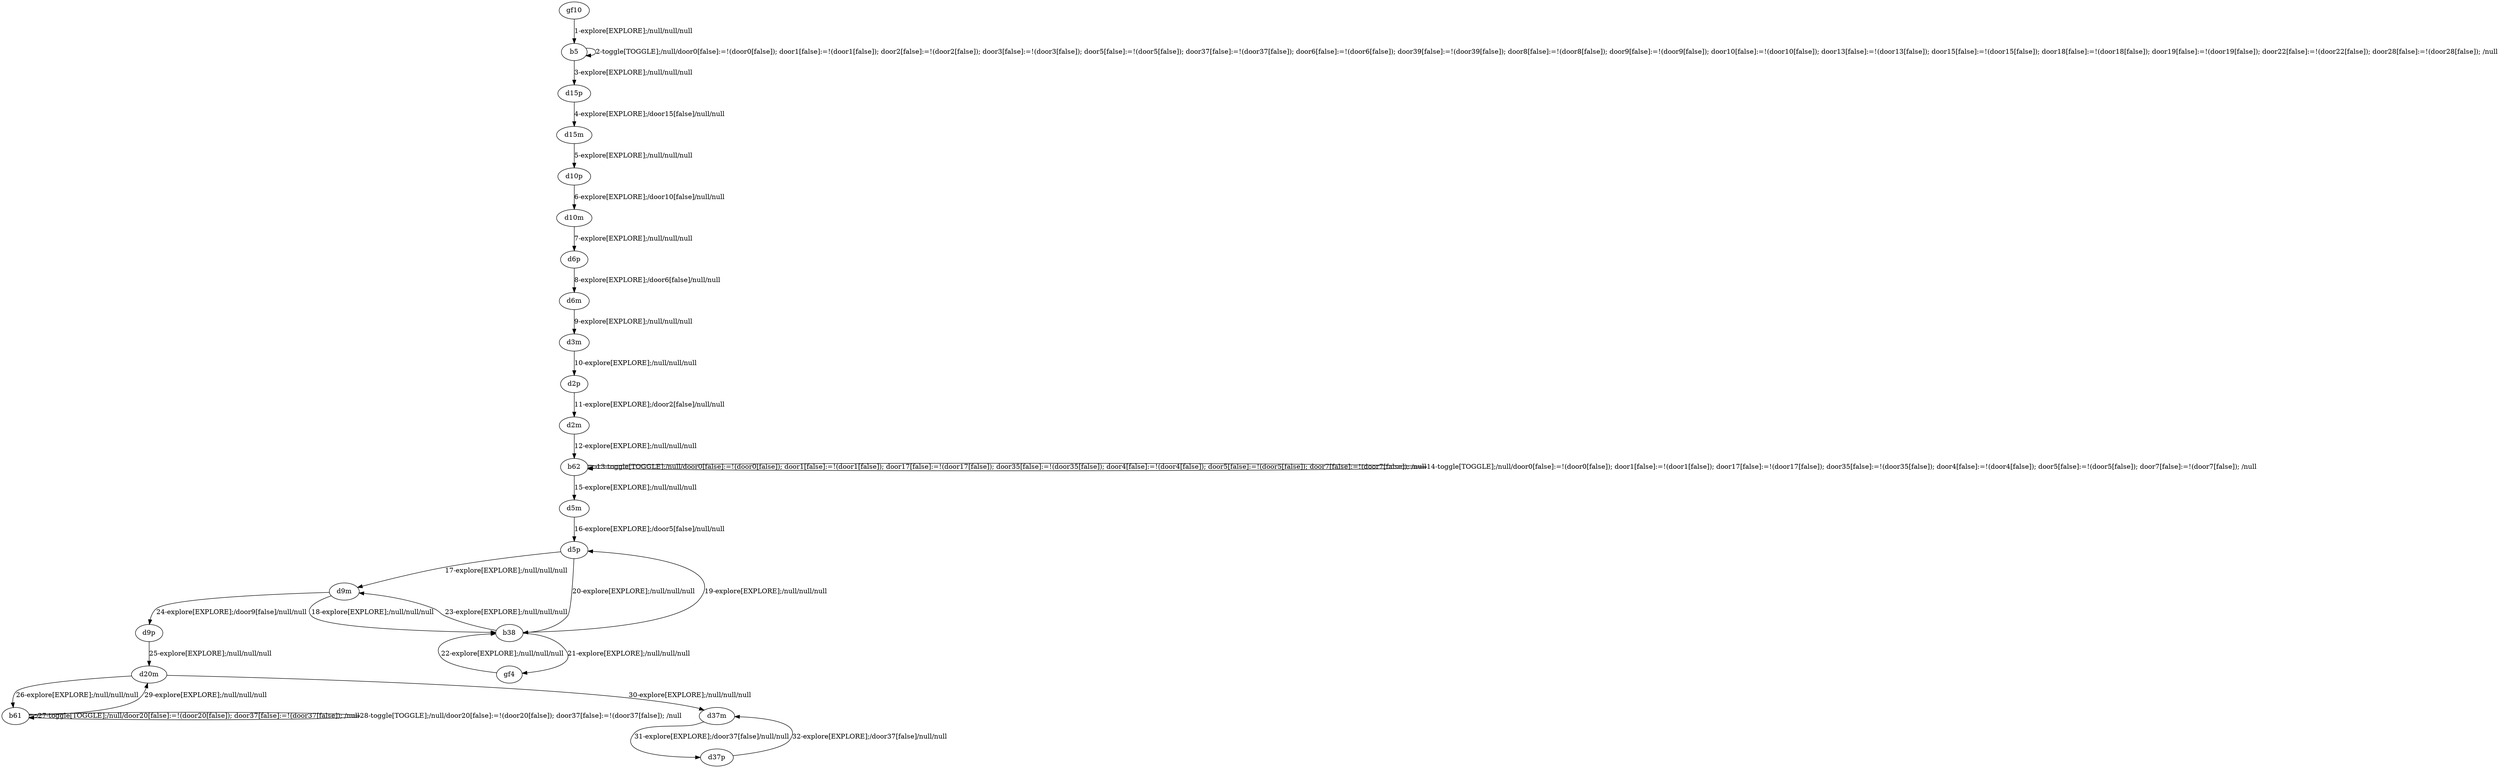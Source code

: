 # Total number of goals covered by this test: 2
# d37p --> d37m
# d37m --> d37p

digraph g {
"gf10" -> "b5" [label = "1-explore[EXPLORE];/null/null/null"];
"b5" -> "b5" [label = "2-toggle[TOGGLE];/null/door0[false]:=!(door0[false]); door1[false]:=!(door1[false]); door2[false]:=!(door2[false]); door3[false]:=!(door3[false]); door5[false]:=!(door5[false]); door37[false]:=!(door37[false]); door6[false]:=!(door6[false]); door39[false]:=!(door39[false]); door8[false]:=!(door8[false]); door9[false]:=!(door9[false]); door10[false]:=!(door10[false]); door13[false]:=!(door13[false]); door15[false]:=!(door15[false]); door18[false]:=!(door18[false]); door19[false]:=!(door19[false]); door22[false]:=!(door22[false]); door28[false]:=!(door28[false]); /null"];
"b5" -> "d15p" [label = "3-explore[EXPLORE];/null/null/null"];
"d15p" -> "d15m" [label = "4-explore[EXPLORE];/door15[false]/null/null"];
"d15m" -> "d10p" [label = "5-explore[EXPLORE];/null/null/null"];
"d10p" -> "d10m" [label = "6-explore[EXPLORE];/door10[false]/null/null"];
"d10m" -> "d6p" [label = "7-explore[EXPLORE];/null/null/null"];
"d6p" -> "d6m" [label = "8-explore[EXPLORE];/door6[false]/null/null"];
"d6m" -> "d3m" [label = "9-explore[EXPLORE];/null/null/null"];
"d3m" -> "d2p" [label = "10-explore[EXPLORE];/null/null/null"];
"d2p" -> "d2m" [label = "11-explore[EXPLORE];/door2[false]/null/null"];
"d2m" -> "b62" [label = "12-explore[EXPLORE];/null/null/null"];
"b62" -> "b62" [label = "13-toggle[TOGGLE];/null/door0[false]:=!(door0[false]); door1[false]:=!(door1[false]); door17[false]:=!(door17[false]); door35[false]:=!(door35[false]); door4[false]:=!(door4[false]); door5[false]:=!(door5[false]); door7[false]:=!(door7[false]); /null"];
"b62" -> "b62" [label = "14-toggle[TOGGLE];/null/door0[false]:=!(door0[false]); door1[false]:=!(door1[false]); door17[false]:=!(door17[false]); door35[false]:=!(door35[false]); door4[false]:=!(door4[false]); door5[false]:=!(door5[false]); door7[false]:=!(door7[false]); /null"];
"b62" -> "d5m" [label = "15-explore[EXPLORE];/null/null/null"];
"d5m" -> "d5p" [label = "16-explore[EXPLORE];/door5[false]/null/null"];
"d5p" -> "d9m" [label = "17-explore[EXPLORE];/null/null/null"];
"d9m" -> "b38" [label = "18-explore[EXPLORE];/null/null/null"];
"b38" -> "d5p" [label = "19-explore[EXPLORE];/null/null/null"];
"d5p" -> "b38" [label = "20-explore[EXPLORE];/null/null/null"];
"b38" -> "gf4" [label = "21-explore[EXPLORE];/null/null/null"];
"gf4" -> "b38" [label = "22-explore[EXPLORE];/null/null/null"];
"b38" -> "d9m" [label = "23-explore[EXPLORE];/null/null/null"];
"d9m" -> "d9p" [label = "24-explore[EXPLORE];/door9[false]/null/null"];
"d9p" -> "d20m" [label = "25-explore[EXPLORE];/null/null/null"];
"d20m" -> "b61" [label = "26-explore[EXPLORE];/null/null/null"];
"b61" -> "b61" [label = "27-toggle[TOGGLE];/null/door20[false]:=!(door20[false]); door37[false]:=!(door37[false]); /null"];
"b61" -> "b61" [label = "28-toggle[TOGGLE];/null/door20[false]:=!(door20[false]); door37[false]:=!(door37[false]); /null"];
"b61" -> "d20m" [label = "29-explore[EXPLORE];/null/null/null"];
"d20m" -> "d37m" [label = "30-explore[EXPLORE];/null/null/null"];
"d37m" -> "d37p" [label = "31-explore[EXPLORE];/door37[false]/null/null"];
"d37p" -> "d37m" [label = "32-explore[EXPLORE];/door37[false]/null/null"];
}